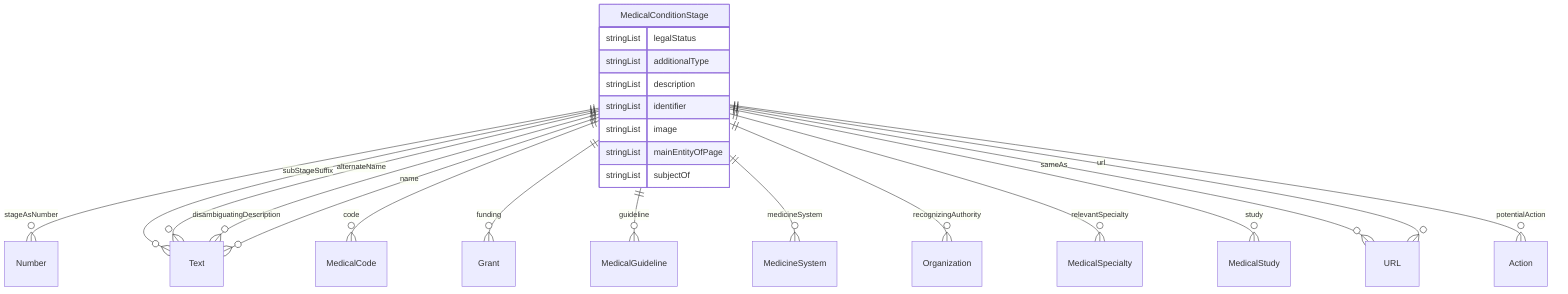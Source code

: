erDiagram
MedicalConditionStage {
    stringList legalStatus  
    stringList additionalType  
    stringList description  
    stringList identifier  
    stringList image  
    stringList mainEntityOfPage  
    stringList subjectOf  
}

MedicalConditionStage ||--}o Number : "stageAsNumber"
MedicalConditionStage ||--}o Text : "subStageSuffix"
MedicalConditionStage ||--}o MedicalCode : "code"
MedicalConditionStage ||--}o Grant : "funding"
MedicalConditionStage ||--}o MedicalGuideline : "guideline"
MedicalConditionStage ||--}o MedicineSystem : "medicineSystem"
MedicalConditionStage ||--}o Organization : "recognizingAuthority"
MedicalConditionStage ||--}o MedicalSpecialty : "relevantSpecialty"
MedicalConditionStage ||--}o MedicalStudy : "study"
MedicalConditionStage ||--}o Text : "alternateName"
MedicalConditionStage ||--}o Text : "disambiguatingDescription"
MedicalConditionStage ||--}o Text : "name"
MedicalConditionStage ||--}o URL : "sameAs"
MedicalConditionStage ||--}o Action : "potentialAction"
MedicalConditionStage ||--}o URL : "url"